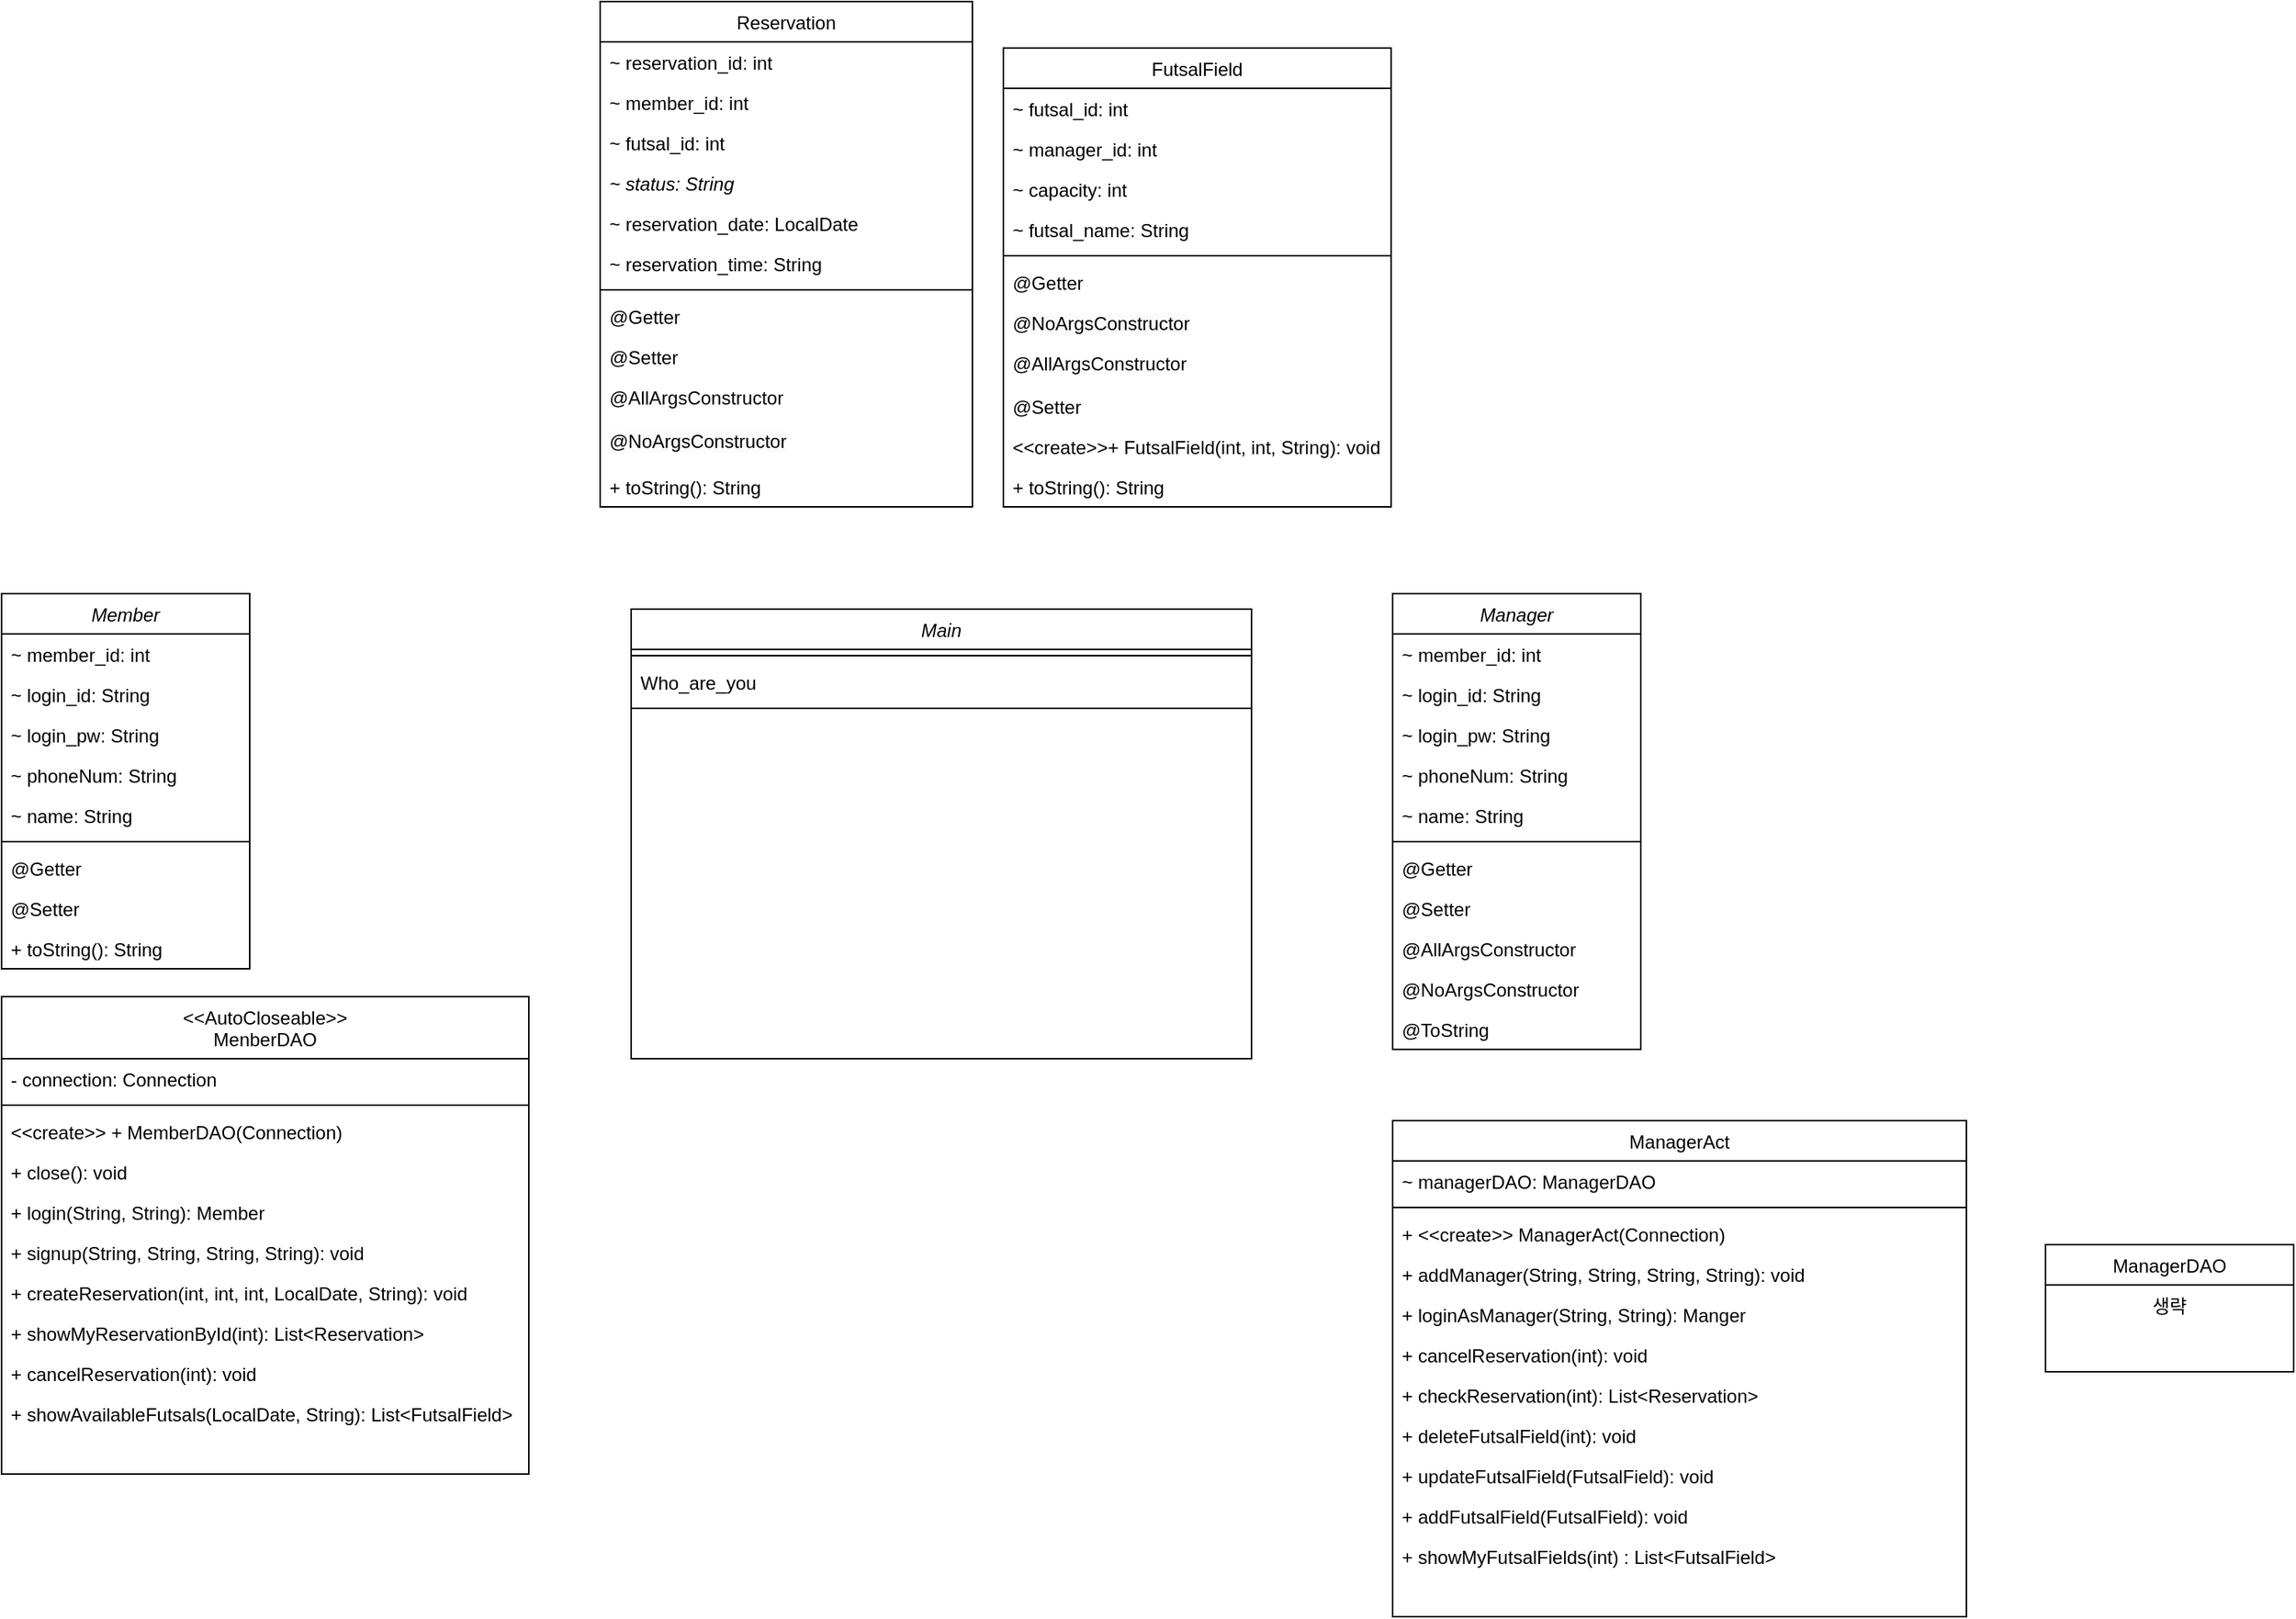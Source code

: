 <mxfile version="22.1.21" type="github" pages="2">
  <diagram id="C5RBs43oDa-KdzZeNtuy" name="Page-1">
    <mxGraphModel dx="1500" dy="773" grid="1" gridSize="10" guides="1" tooltips="1" connect="0" arrows="1" fold="1" page="1" pageScale="1" pageWidth="827" pageHeight="1169" math="0" shadow="0">
      <root>
        <mxCell id="WIyWlLk6GJQsqaUBKTNV-0" />
        <mxCell id="WIyWlLk6GJQsqaUBKTNV-1" parent="WIyWlLk6GJQsqaUBKTNV-0" />
        <mxCell id="zkfFHV4jXpPFQw0GAbJ--0" value="Member" style="swimlane;fontStyle=2;align=center;verticalAlign=top;childLayout=stackLayout;horizontal=1;startSize=26;horizontalStack=0;resizeParent=1;resizeLast=0;collapsible=1;marginBottom=0;rounded=0;shadow=0;strokeWidth=1;" parent="WIyWlLk6GJQsqaUBKTNV-1" vertex="1">
          <mxGeometry x="74" y="400" width="160" height="242" as="geometry">
            <mxRectangle x="230" y="140" width="160" height="26" as="alternateBounds" />
          </mxGeometry>
        </mxCell>
        <mxCell id="zkfFHV4jXpPFQw0GAbJ--1" value="~ member_id: int" style="text;align=left;verticalAlign=top;spacingLeft=4;spacingRight=4;overflow=hidden;rotatable=0;points=[[0,0.5],[1,0.5]];portConstraint=eastwest;" parent="zkfFHV4jXpPFQw0GAbJ--0" vertex="1">
          <mxGeometry y="26" width="160" height="26" as="geometry" />
        </mxCell>
        <mxCell id="zkfFHV4jXpPFQw0GAbJ--2" value="~ login_id: String" style="text;align=left;verticalAlign=top;spacingLeft=4;spacingRight=4;overflow=hidden;rotatable=0;points=[[0,0.5],[1,0.5]];portConstraint=eastwest;rounded=0;shadow=0;html=0;" parent="zkfFHV4jXpPFQw0GAbJ--0" vertex="1">
          <mxGeometry y="52" width="160" height="26" as="geometry" />
        </mxCell>
        <mxCell id="zkfFHV4jXpPFQw0GAbJ--3" value="~ login_pw: String" style="text;align=left;verticalAlign=top;spacingLeft=4;spacingRight=4;overflow=hidden;rotatable=0;points=[[0,0.5],[1,0.5]];portConstraint=eastwest;rounded=0;shadow=0;html=0;" parent="zkfFHV4jXpPFQw0GAbJ--0" vertex="1">
          <mxGeometry y="78" width="160" height="26" as="geometry" />
        </mxCell>
        <mxCell id="tCCNdO0n9Hg8xIvVdESa-0" value="~ phoneNum: String" style="text;align=left;verticalAlign=top;spacingLeft=4;spacingRight=4;overflow=hidden;rotatable=0;points=[[0,0.5],[1,0.5]];portConstraint=eastwest;rounded=0;shadow=0;html=0;" parent="zkfFHV4jXpPFQw0GAbJ--0" vertex="1">
          <mxGeometry y="104" width="160" height="26" as="geometry" />
        </mxCell>
        <mxCell id="tCCNdO0n9Hg8xIvVdESa-10" value="~ name: String" style="text;align=left;verticalAlign=top;spacingLeft=4;spacingRight=4;overflow=hidden;rotatable=0;points=[[0,0.5],[1,0.5]];portConstraint=eastwest;rounded=0;shadow=0;html=0;" parent="zkfFHV4jXpPFQw0GAbJ--0" vertex="1">
          <mxGeometry y="130" width="160" height="26" as="geometry" />
        </mxCell>
        <mxCell id="zkfFHV4jXpPFQw0GAbJ--4" value="" style="line;html=1;strokeWidth=1;align=left;verticalAlign=middle;spacingTop=-1;spacingLeft=3;spacingRight=3;rotatable=0;labelPosition=right;points=[];portConstraint=eastwest;" parent="zkfFHV4jXpPFQw0GAbJ--0" vertex="1">
          <mxGeometry y="156" width="160" height="8" as="geometry" />
        </mxCell>
        <mxCell id="zkfFHV4jXpPFQw0GAbJ--5" value="@Getter" style="text;align=left;verticalAlign=top;spacingLeft=4;spacingRight=4;overflow=hidden;rotatable=0;points=[[0,0.5],[1,0.5]];portConstraint=eastwest;" parent="zkfFHV4jXpPFQw0GAbJ--0" vertex="1">
          <mxGeometry y="164" width="160" height="26" as="geometry" />
        </mxCell>
        <mxCell id="tCCNdO0n9Hg8xIvVdESa-1" value="@Setter" style="text;align=left;verticalAlign=top;spacingLeft=4;spacingRight=4;overflow=hidden;rotatable=0;points=[[0,0.5],[1,0.5]];portConstraint=eastwest;" parent="zkfFHV4jXpPFQw0GAbJ--0" vertex="1">
          <mxGeometry y="190" width="160" height="26" as="geometry" />
        </mxCell>
        <mxCell id="VMm3gwzS7QjxvMIyo3Yc-40" value="+ toString(): String" style="text;align=left;verticalAlign=top;spacingLeft=4;spacingRight=4;overflow=hidden;rotatable=0;points=[[0,0.5],[1,0.5]];portConstraint=eastwest;" vertex="1" parent="zkfFHV4jXpPFQw0GAbJ--0">
          <mxGeometry y="216" width="160" height="26" as="geometry" />
        </mxCell>
        <mxCell id="zkfFHV4jXpPFQw0GAbJ--6" value="FutsalField" style="swimlane;fontStyle=0;align=center;verticalAlign=top;childLayout=stackLayout;horizontal=1;startSize=26;horizontalStack=0;resizeParent=1;resizeLast=0;collapsible=1;marginBottom=0;rounded=0;shadow=0;strokeWidth=1;" parent="WIyWlLk6GJQsqaUBKTNV-1" vertex="1">
          <mxGeometry x="720" y="48" width="250" height="296" as="geometry">
            <mxRectangle x="130" y="380" width="160" height="26" as="alternateBounds" />
          </mxGeometry>
        </mxCell>
        <mxCell id="zkfFHV4jXpPFQw0GAbJ--11" value="~ futsal_id: int" style="text;align=left;verticalAlign=top;spacingLeft=4;spacingRight=4;overflow=hidden;rotatable=0;points=[[0,0.5],[1,0.5]];portConstraint=eastwest;" parent="zkfFHV4jXpPFQw0GAbJ--6" vertex="1">
          <mxGeometry y="26" width="250" height="26" as="geometry" />
        </mxCell>
        <mxCell id="tCCNdO0n9Hg8xIvVdESa-16" value="~ manager_id: int" style="text;align=left;verticalAlign=top;spacingLeft=4;spacingRight=4;overflow=hidden;rotatable=0;points=[[0,0.5],[1,0.5]];portConstraint=eastwest;" parent="zkfFHV4jXpPFQw0GAbJ--6" vertex="1">
          <mxGeometry y="52" width="250" height="26" as="geometry" />
        </mxCell>
        <mxCell id="tCCNdO0n9Hg8xIvVdESa-17" value="~ capacity: int" style="text;align=left;verticalAlign=top;spacingLeft=4;spacingRight=4;overflow=hidden;rotatable=0;points=[[0,0.5],[1,0.5]];portConstraint=eastwest;" parent="zkfFHV4jXpPFQw0GAbJ--6" vertex="1">
          <mxGeometry y="78" width="250" height="26" as="geometry" />
        </mxCell>
        <mxCell id="tCCNdO0n9Hg8xIvVdESa-18" value="~ futsal_name: String" style="text;align=left;verticalAlign=top;spacingLeft=4;spacingRight=4;overflow=hidden;rotatable=0;points=[[0,0.5],[1,0.5]];portConstraint=eastwest;" parent="zkfFHV4jXpPFQw0GAbJ--6" vertex="1">
          <mxGeometry y="104" width="250" height="26" as="geometry" />
        </mxCell>
        <mxCell id="tCCNdO0n9Hg8xIvVdESa-19" value="" style="line;html=1;strokeWidth=1;align=left;verticalAlign=middle;spacingTop=-1;spacingLeft=3;spacingRight=3;rotatable=0;labelPosition=right;points=[];portConstraint=eastwest;" parent="zkfFHV4jXpPFQw0GAbJ--6" vertex="1">
          <mxGeometry y="130" width="250" height="8" as="geometry" />
        </mxCell>
        <mxCell id="VMm3gwzS7QjxvMIyo3Yc-3" value="@Getter" style="text;align=left;verticalAlign=top;spacingLeft=4;spacingRight=4;overflow=hidden;rotatable=0;points=[[0,0.5],[1,0.5]];portConstraint=eastwest;" vertex="1" parent="zkfFHV4jXpPFQw0GAbJ--6">
          <mxGeometry y="138" width="250" height="26" as="geometry" />
        </mxCell>
        <mxCell id="VMm3gwzS7QjxvMIyo3Yc-6" value="&lt;span style=&quot;color: rgb(0, 0, 0); font-family: Helvetica; font-size: 12px; font-style: normal; font-variant-ligatures: normal; font-variant-caps: normal; font-weight: 400; letter-spacing: normal; orphans: 2; text-align: left; text-indent: 0px; text-transform: none; widows: 2; word-spacing: 0px; -webkit-text-stroke-width: 0px; background-color: rgb(251, 251, 251); text-decoration-thickness: initial; text-decoration-style: initial; text-decoration-color: initial; float: none; display: inline !important;&quot;&gt;@NoArgsConstructor&lt;/span&gt;" style="text;whiteSpace=wrap;html=1;spacingLeft=4;spacingRight=4;" vertex="1" parent="zkfFHV4jXpPFQw0GAbJ--6">
          <mxGeometry y="164" width="250" height="26" as="geometry" />
        </mxCell>
        <mxCell id="VMm3gwzS7QjxvMIyo3Yc-5" value="@AllArgsConstructor" style="text;whiteSpace=wrap;spacingLeft=4;spacingRight=4;" vertex="1" parent="zkfFHV4jXpPFQw0GAbJ--6">
          <mxGeometry y="190" width="250" height="28" as="geometry" />
        </mxCell>
        <mxCell id="VMm3gwzS7QjxvMIyo3Yc-4" value="@Setter" style="text;align=left;verticalAlign=top;spacingLeft=4;spacingRight=4;overflow=hidden;rotatable=0;points=[[0,0.5],[1,0.5]];portConstraint=eastwest;" vertex="1" parent="zkfFHV4jXpPFQw0GAbJ--6">
          <mxGeometry y="218" width="250" height="26" as="geometry" />
        </mxCell>
        <mxCell id="VMm3gwzS7QjxvMIyo3Yc-7" value="&lt;&lt;create&gt;&gt;+ FutsalField(int, int, String): void" style="text;align=left;verticalAlign=top;spacingLeft=4;spacingRight=4;overflow=hidden;rotatable=0;points=[[0,0.5],[1,0.5]];portConstraint=eastwest;" vertex="1" parent="zkfFHV4jXpPFQw0GAbJ--6">
          <mxGeometry y="244" width="250" height="26" as="geometry" />
        </mxCell>
        <mxCell id="VMm3gwzS7QjxvMIyo3Yc-8" value="+ toString(): String" style="text;align=left;verticalAlign=top;spacingLeft=4;spacingRight=4;overflow=hidden;rotatable=0;points=[[0,0.5],[1,0.5]];portConstraint=eastwest;" vertex="1" parent="zkfFHV4jXpPFQw0GAbJ--6">
          <mxGeometry y="270" width="250" height="26" as="geometry" />
        </mxCell>
        <mxCell id="zkfFHV4jXpPFQw0GAbJ--17" value="Reservation" style="swimlane;fontStyle=0;align=center;verticalAlign=top;childLayout=stackLayout;horizontal=1;startSize=26;horizontalStack=0;resizeParent=1;resizeLast=0;collapsible=1;marginBottom=0;rounded=0;shadow=0;strokeWidth=1;" parent="WIyWlLk6GJQsqaUBKTNV-1" vertex="1">
          <mxGeometry x="460" y="18" width="240" height="326" as="geometry">
            <mxRectangle x="550" y="140" width="160" height="26" as="alternateBounds" />
          </mxGeometry>
        </mxCell>
        <mxCell id="zkfFHV4jXpPFQw0GAbJ--18" value="~ reservation_id: int" style="text;align=left;verticalAlign=top;spacingLeft=4;spacingRight=4;overflow=hidden;rotatable=0;points=[[0,0.5],[1,0.5]];portConstraint=eastwest;" parent="zkfFHV4jXpPFQw0GAbJ--17" vertex="1">
          <mxGeometry y="26" width="240" height="26" as="geometry" />
        </mxCell>
        <mxCell id="zkfFHV4jXpPFQw0GAbJ--19" value="~ member_id: int" style="text;align=left;verticalAlign=top;spacingLeft=4;spacingRight=4;overflow=hidden;rotatable=0;points=[[0,0.5],[1,0.5]];portConstraint=eastwest;rounded=0;shadow=0;html=0;" parent="zkfFHV4jXpPFQw0GAbJ--17" vertex="1">
          <mxGeometry y="52" width="240" height="26" as="geometry" />
        </mxCell>
        <mxCell id="zkfFHV4jXpPFQw0GAbJ--20" value="~ futsal_id: int" style="text;align=left;verticalAlign=top;spacingLeft=4;spacingRight=4;overflow=hidden;rotatable=0;points=[[0,0.5],[1,0.5]];portConstraint=eastwest;rounded=0;shadow=0;html=0;" parent="zkfFHV4jXpPFQw0GAbJ--17" vertex="1">
          <mxGeometry y="78" width="240" height="26" as="geometry" />
        </mxCell>
        <mxCell id="zkfFHV4jXpPFQw0GAbJ--21" value="~ status: String " style="text;align=left;verticalAlign=top;spacingLeft=4;spacingRight=4;overflow=hidden;rotatable=0;points=[[0,0.5],[1,0.5]];portConstraint=eastwest;rounded=0;shadow=0;html=0;fontStyle=2" parent="zkfFHV4jXpPFQw0GAbJ--17" vertex="1">
          <mxGeometry y="104" width="240" height="26" as="geometry" />
        </mxCell>
        <mxCell id="tCCNdO0n9Hg8xIvVdESa-13" value="~ reservation_date: LocalDate" style="text;align=left;verticalAlign=top;spacingLeft=4;spacingRight=4;overflow=hidden;rotatable=0;points=[[0,0.5],[1,0.5]];portConstraint=eastwest;rounded=0;shadow=0;html=0;" parent="zkfFHV4jXpPFQw0GAbJ--17" vertex="1">
          <mxGeometry y="130" width="240" height="26" as="geometry" />
        </mxCell>
        <mxCell id="tCCNdO0n9Hg8xIvVdESa-14" value="~ reservation_time: String" style="text;align=left;verticalAlign=top;spacingLeft=4;spacingRight=4;overflow=hidden;rotatable=0;points=[[0,0.5],[1,0.5]];portConstraint=eastwest;rounded=0;shadow=0;html=0;" parent="zkfFHV4jXpPFQw0GAbJ--17" vertex="1">
          <mxGeometry y="156" width="240" height="26" as="geometry" />
        </mxCell>
        <mxCell id="zkfFHV4jXpPFQw0GAbJ--23" value="" style="line;html=1;strokeWidth=1;align=left;verticalAlign=middle;spacingTop=-1;spacingLeft=3;spacingRight=3;rotatable=0;labelPosition=right;points=[];portConstraint=eastwest;" parent="zkfFHV4jXpPFQw0GAbJ--17" vertex="1">
          <mxGeometry y="182" width="240" height="8" as="geometry" />
        </mxCell>
        <mxCell id="zkfFHV4jXpPFQw0GAbJ--24" value="@Getter" style="text;align=left;verticalAlign=top;spacingLeft=4;spacingRight=4;overflow=hidden;rotatable=0;points=[[0,0.5],[1,0.5]];portConstraint=eastwest;" parent="zkfFHV4jXpPFQw0GAbJ--17" vertex="1">
          <mxGeometry y="190" width="240" height="26" as="geometry" />
        </mxCell>
        <mxCell id="zkfFHV4jXpPFQw0GAbJ--25" value="@Setter" style="text;align=left;verticalAlign=top;spacingLeft=4;spacingRight=4;overflow=hidden;rotatable=0;points=[[0,0.5],[1,0.5]];portConstraint=eastwest;" parent="zkfFHV4jXpPFQw0GAbJ--17" vertex="1">
          <mxGeometry y="216" width="240" height="26" as="geometry" />
        </mxCell>
        <mxCell id="VMm3gwzS7QjxvMIyo3Yc-1" value="@AllArgsConstructor" style="text;whiteSpace=wrap;spacingLeft=4;spacingRight=4;" vertex="1" parent="zkfFHV4jXpPFQw0GAbJ--17">
          <mxGeometry y="242" width="240" height="28" as="geometry" />
        </mxCell>
        <mxCell id="VMm3gwzS7QjxvMIyo3Yc-2" value="&lt;span style=&quot;color: rgb(0, 0, 0); font-family: Helvetica; font-size: 12px; font-style: normal; font-variant-ligatures: normal; font-variant-caps: normal; font-weight: 400; letter-spacing: normal; orphans: 2; text-align: left; text-indent: 0px; text-transform: none; widows: 2; word-spacing: 0px; -webkit-text-stroke-width: 0px; background-color: rgb(251, 251, 251); text-decoration-thickness: initial; text-decoration-style: initial; text-decoration-color: initial; float: none; display: inline !important;&quot;&gt;@NoArgsConstructor&lt;/span&gt;" style="text;whiteSpace=wrap;html=1;spacingLeft=4;spacingRight=4;" vertex="1" parent="zkfFHV4jXpPFQw0GAbJ--17">
          <mxGeometry y="270" width="240" height="30" as="geometry" />
        </mxCell>
        <mxCell id="VMm3gwzS7QjxvMIyo3Yc-12" value="+ toString(): String" style="text;align=left;verticalAlign=top;spacingLeft=4;spacingRight=4;overflow=hidden;rotatable=0;points=[[0,0.5],[1,0.5]];portConstraint=eastwest;" vertex="1" parent="zkfFHV4jXpPFQw0GAbJ--17">
          <mxGeometry y="300" width="240" height="26" as="geometry" />
        </mxCell>
        <mxCell id="tCCNdO0n9Hg8xIvVdESa-2" value="Manager" style="swimlane;fontStyle=2;align=center;verticalAlign=top;childLayout=stackLayout;horizontal=1;startSize=26;horizontalStack=0;resizeParent=1;resizeLast=0;collapsible=1;marginBottom=0;rounded=0;shadow=0;strokeWidth=1;" parent="WIyWlLk6GJQsqaUBKTNV-1" vertex="1">
          <mxGeometry x="971" y="400" width="160" height="294" as="geometry">
            <mxRectangle x="230" y="140" width="160" height="26" as="alternateBounds" />
          </mxGeometry>
        </mxCell>
        <mxCell id="tCCNdO0n9Hg8xIvVdESa-3" value="~ member_id: int" style="text;align=left;verticalAlign=top;spacingLeft=4;spacingRight=4;overflow=hidden;rotatable=0;points=[[0,0.5],[1,0.5]];portConstraint=eastwest;" parent="tCCNdO0n9Hg8xIvVdESa-2" vertex="1">
          <mxGeometry y="26" width="160" height="26" as="geometry" />
        </mxCell>
        <mxCell id="tCCNdO0n9Hg8xIvVdESa-4" value="~ login_id: String" style="text;align=left;verticalAlign=top;spacingLeft=4;spacingRight=4;overflow=hidden;rotatable=0;points=[[0,0.5],[1,0.5]];portConstraint=eastwest;rounded=0;shadow=0;html=0;" parent="tCCNdO0n9Hg8xIvVdESa-2" vertex="1">
          <mxGeometry y="52" width="160" height="26" as="geometry" />
        </mxCell>
        <mxCell id="tCCNdO0n9Hg8xIvVdESa-5" value="~ login_pw: String" style="text;align=left;verticalAlign=top;spacingLeft=4;spacingRight=4;overflow=hidden;rotatable=0;points=[[0,0.5],[1,0.5]];portConstraint=eastwest;rounded=0;shadow=0;html=0;" parent="tCCNdO0n9Hg8xIvVdESa-2" vertex="1">
          <mxGeometry y="78" width="160" height="26" as="geometry" />
        </mxCell>
        <mxCell id="tCCNdO0n9Hg8xIvVdESa-6" value="~ phoneNum: String" style="text;align=left;verticalAlign=top;spacingLeft=4;spacingRight=4;overflow=hidden;rotatable=0;points=[[0,0.5],[1,0.5]];portConstraint=eastwest;rounded=0;shadow=0;html=0;" parent="tCCNdO0n9Hg8xIvVdESa-2" vertex="1">
          <mxGeometry y="104" width="160" height="26" as="geometry" />
        </mxCell>
        <mxCell id="tCCNdO0n9Hg8xIvVdESa-11" value="~ name: String" style="text;align=left;verticalAlign=top;spacingLeft=4;spacingRight=4;overflow=hidden;rotatable=0;points=[[0,0.5],[1,0.5]];portConstraint=eastwest;rounded=0;shadow=0;html=0;" parent="tCCNdO0n9Hg8xIvVdESa-2" vertex="1">
          <mxGeometry y="130" width="160" height="26" as="geometry" />
        </mxCell>
        <mxCell id="tCCNdO0n9Hg8xIvVdESa-7" value="" style="line;html=1;strokeWidth=1;align=left;verticalAlign=middle;spacingTop=-1;spacingLeft=3;spacingRight=3;rotatable=0;labelPosition=right;points=[];portConstraint=eastwest;" parent="tCCNdO0n9Hg8xIvVdESa-2" vertex="1">
          <mxGeometry y="156" width="160" height="8" as="geometry" />
        </mxCell>
        <mxCell id="tCCNdO0n9Hg8xIvVdESa-8" value="@Getter" style="text;align=left;verticalAlign=top;spacingLeft=4;spacingRight=4;overflow=hidden;rotatable=0;points=[[0,0.5],[1,0.5]];portConstraint=eastwest;" parent="tCCNdO0n9Hg8xIvVdESa-2" vertex="1">
          <mxGeometry y="164" width="160" height="26" as="geometry" />
        </mxCell>
        <mxCell id="tCCNdO0n9Hg8xIvVdESa-9" value="@Setter" style="text;align=left;verticalAlign=top;spacingLeft=4;spacingRight=4;overflow=hidden;rotatable=0;points=[[0,0.5],[1,0.5]];portConstraint=eastwest;" parent="tCCNdO0n9Hg8xIvVdESa-2" vertex="1">
          <mxGeometry y="190" width="160" height="26" as="geometry" />
        </mxCell>
        <mxCell id="VMm3gwzS7QjxvMIyo3Yc-9" value="@AllArgsConstructor" style="text;align=left;verticalAlign=top;spacingLeft=4;spacingRight=4;overflow=hidden;rotatable=0;points=[[0,0.5],[1,0.5]];portConstraint=eastwest;" vertex="1" parent="tCCNdO0n9Hg8xIvVdESa-2">
          <mxGeometry y="216" width="160" height="26" as="geometry" />
        </mxCell>
        <mxCell id="VMm3gwzS7QjxvMIyo3Yc-10" value="@NoArgsConstructor" style="text;align=left;verticalAlign=top;spacingLeft=4;spacingRight=4;overflow=hidden;rotatable=0;points=[[0,0.5],[1,0.5]];portConstraint=eastwest;" vertex="1" parent="tCCNdO0n9Hg8xIvVdESa-2">
          <mxGeometry y="242" width="160" height="26" as="geometry" />
        </mxCell>
        <mxCell id="VMm3gwzS7QjxvMIyo3Yc-11" value="@ToString" style="text;align=left;verticalAlign=top;spacingLeft=4;spacingRight=4;overflow=hidden;rotatable=0;points=[[0,0.5],[1,0.5]];portConstraint=eastwest;" vertex="1" parent="tCCNdO0n9Hg8xIvVdESa-2">
          <mxGeometry y="268" width="160" height="26" as="geometry" />
        </mxCell>
        <mxCell id="tCCNdO0n9Hg8xIvVdESa-20" value="Main" style="swimlane;fontStyle=2;align=center;verticalAlign=top;childLayout=stackLayout;horizontal=1;startSize=26;horizontalStack=0;resizeParent=1;resizeLast=0;collapsible=1;marginBottom=0;rounded=0;shadow=0;strokeWidth=1;" parent="WIyWlLk6GJQsqaUBKTNV-1" vertex="1">
          <mxGeometry x="480" y="410" width="400" height="290" as="geometry">
            <mxRectangle x="230" y="140" width="160" height="26" as="alternateBounds" />
          </mxGeometry>
        </mxCell>
        <mxCell id="tCCNdO0n9Hg8xIvVdESa-26" value="" style="line;html=1;strokeWidth=1;align=left;verticalAlign=middle;spacingTop=-1;spacingLeft=3;spacingRight=3;rotatable=0;labelPosition=right;points=[];portConstraint=eastwest;" parent="tCCNdO0n9Hg8xIvVdESa-20" vertex="1">
          <mxGeometry y="26" width="400" height="8" as="geometry" />
        </mxCell>
        <mxCell id="tCCNdO0n9Hg8xIvVdESa-27" value="Who_are_you" style="text;align=left;verticalAlign=top;spacingLeft=4;spacingRight=4;overflow=hidden;rotatable=0;points=[[0,0.5],[1,0.5]];portConstraint=eastwest;" parent="tCCNdO0n9Hg8xIvVdESa-20" vertex="1">
          <mxGeometry y="34" width="400" height="26" as="geometry" />
        </mxCell>
        <mxCell id="tCCNdO0n9Hg8xIvVdESa-51" value="" style="line;html=1;strokeWidth=1;align=left;verticalAlign=middle;spacingTop=-1;spacingLeft=3;spacingRight=3;rotatable=0;labelPosition=right;points=[];portConstraint=eastwest;" parent="tCCNdO0n9Hg8xIvVdESa-20" vertex="1">
          <mxGeometry y="60" width="400" height="8" as="geometry" />
        </mxCell>
        <mxCell id="tCCNdO0n9Hg8xIvVdESa-52" value="ManagerDAO" style="swimlane;fontStyle=0;align=center;verticalAlign=top;childLayout=stackLayout;horizontal=1;startSize=26;horizontalStack=0;resizeParent=1;resizeLast=0;collapsible=1;marginBottom=0;rounded=0;shadow=0;strokeWidth=1;" parent="WIyWlLk6GJQsqaUBKTNV-1" vertex="1">
          <mxGeometry x="1392" y="820" width="160" height="82" as="geometry">
            <mxRectangle x="130" y="380" width="160" height="26" as="alternateBounds" />
          </mxGeometry>
        </mxCell>
        <mxCell id="VMm3gwzS7QjxvMIyo3Yc-42" value="생략" style="text;align=center;verticalAlign=top;spacingLeft=4;spacingRight=4;overflow=hidden;rotatable=0;points=[[0,0.5],[1,0.5]];portConstraint=eastwest;" vertex="1" parent="tCCNdO0n9Hg8xIvVdESa-52">
          <mxGeometry y="26" width="160" height="26" as="geometry" />
        </mxCell>
        <mxCell id="tCCNdO0n9Hg8xIvVdESa-62" value="ManagerAct" style="swimlane;fontStyle=0;align=center;verticalAlign=top;childLayout=stackLayout;horizontal=1;startSize=26;horizontalStack=0;resizeParent=1;resizeLast=0;collapsible=1;marginBottom=0;rounded=0;shadow=0;strokeWidth=1;" parent="WIyWlLk6GJQsqaUBKTNV-1" vertex="1">
          <mxGeometry x="971" y="740" width="370" height="320" as="geometry">
            <mxRectangle x="130" y="380" width="160" height="26" as="alternateBounds" />
          </mxGeometry>
        </mxCell>
        <mxCell id="0nunxeRC1LKXCSpYbERI-6" value="~ managerDAO: ManagerDAO" style="text;align=left;verticalAlign=top;spacingLeft=4;spacingRight=4;overflow=hidden;rotatable=0;points=[[0,0.5],[1,0.5]];portConstraint=eastwest;" parent="tCCNdO0n9Hg8xIvVdESa-62" vertex="1">
          <mxGeometry y="26" width="370" height="26" as="geometry" />
        </mxCell>
        <mxCell id="0nunxeRC1LKXCSpYbERI-5" value="" style="line;html=1;strokeWidth=1;align=left;verticalAlign=middle;spacingTop=-1;spacingLeft=3;spacingRight=3;rotatable=0;labelPosition=right;points=[];portConstraint=eastwest;" parent="tCCNdO0n9Hg8xIvVdESa-62" vertex="1">
          <mxGeometry y="52" width="370" height="8" as="geometry" />
        </mxCell>
        <mxCell id="VMm3gwzS7QjxvMIyo3Yc-43" value="+ &lt;&lt;create&gt;&gt; ManagerAct(Connection)" style="text;align=left;verticalAlign=top;spacingLeft=4;spacingRight=4;overflow=hidden;rotatable=0;points=[[0,0.5],[1,0.5]];portConstraint=eastwest;" vertex="1" parent="tCCNdO0n9Hg8xIvVdESa-62">
          <mxGeometry y="60" width="370" height="26" as="geometry" />
        </mxCell>
        <mxCell id="0nunxeRC1LKXCSpYbERI-0" value="+ addManager(String, String, String, String): void" style="text;align=left;verticalAlign=top;spacingLeft=4;spacingRight=4;overflow=hidden;rotatable=0;points=[[0,0.5],[1,0.5]];portConstraint=eastwest;" parent="tCCNdO0n9Hg8xIvVdESa-62" vertex="1">
          <mxGeometry y="86" width="370" height="26" as="geometry" />
        </mxCell>
        <mxCell id="tCCNdO0n9Hg8xIvVdESa-70" value="+ loginAsManager(String, String): Manger" style="text;align=left;verticalAlign=top;spacingLeft=4;spacingRight=4;overflow=hidden;rotatable=0;points=[[0,0.5],[1,0.5]];portConstraint=eastwest;" parent="tCCNdO0n9Hg8xIvVdESa-62" vertex="1">
          <mxGeometry y="112" width="370" height="26" as="geometry" />
        </mxCell>
        <mxCell id="tCCNdO0n9Hg8xIvVdESa-76" value="+ cancelReservation(int): void" style="text;align=left;verticalAlign=top;spacingLeft=4;spacingRight=4;overflow=hidden;rotatable=0;points=[[0,0.5],[1,0.5]];portConstraint=eastwest;" parent="tCCNdO0n9Hg8xIvVdESa-62" vertex="1">
          <mxGeometry y="138" width="370" height="26" as="geometry" />
        </mxCell>
        <mxCell id="tCCNdO0n9Hg8xIvVdESa-75" value="+ checkReservation(int): List&lt;Reservation&gt;" style="text;align=left;verticalAlign=top;spacingLeft=4;spacingRight=4;overflow=hidden;rotatable=0;points=[[0,0.5],[1,0.5]];portConstraint=eastwest;" parent="tCCNdO0n9Hg8xIvVdESa-62" vertex="1">
          <mxGeometry y="164" width="370" height="26" as="geometry" />
        </mxCell>
        <mxCell id="tCCNdO0n9Hg8xIvVdESa-74" value="+ deleteFutsalField(int): void" style="text;align=left;verticalAlign=top;spacingLeft=4;spacingRight=4;overflow=hidden;rotatable=0;points=[[0,0.5],[1,0.5]];portConstraint=eastwest;" parent="tCCNdO0n9Hg8xIvVdESa-62" vertex="1">
          <mxGeometry y="190" width="370" height="26" as="geometry" />
        </mxCell>
        <mxCell id="tCCNdO0n9Hg8xIvVdESa-73" value="+ updateFutsalField(FutsalField): void" style="text;align=left;verticalAlign=top;spacingLeft=4;spacingRight=4;overflow=hidden;rotatable=0;points=[[0,0.5],[1,0.5]];portConstraint=eastwest;" parent="tCCNdO0n9Hg8xIvVdESa-62" vertex="1">
          <mxGeometry y="216" width="370" height="26" as="geometry" />
        </mxCell>
        <mxCell id="tCCNdO0n9Hg8xIvVdESa-72" value="+ addFutsalField(FutsalField): void" style="text;align=left;verticalAlign=top;spacingLeft=4;spacingRight=4;overflow=hidden;rotatable=0;points=[[0,0.5],[1,0.5]];portConstraint=eastwest;" parent="tCCNdO0n9Hg8xIvVdESa-62" vertex="1">
          <mxGeometry y="242" width="370" height="26" as="geometry" />
        </mxCell>
        <mxCell id="tCCNdO0n9Hg8xIvVdESa-71" value="+ showMyFutsalFields(int) : List&lt;FutsalField&gt;" style="text;align=left;verticalAlign=top;spacingLeft=4;spacingRight=4;overflow=hidden;rotatable=0;points=[[0,0.5],[1,0.5]];portConstraint=eastwest;" parent="tCCNdO0n9Hg8xIvVdESa-62" vertex="1">
          <mxGeometry y="268" width="370" height="26" as="geometry" />
        </mxCell>
        <mxCell id="tCCNdO0n9Hg8xIvVdESa-77" value="&lt;&lt;AutoCloseable&gt;&gt;&#xa;MenberDAO" style="swimlane;fontStyle=0;align=center;verticalAlign=top;childLayout=stackLayout;horizontal=1;startSize=40;horizontalStack=0;resizeParent=1;resizeLast=0;collapsible=1;marginBottom=0;rounded=0;shadow=0;strokeWidth=1;spacingBottom=0;" parent="WIyWlLk6GJQsqaUBKTNV-1" vertex="1">
          <mxGeometry x="74" y="660" width="340" height="308" as="geometry">
            <mxRectangle x="130" y="380" width="160" height="26" as="alternateBounds" />
          </mxGeometry>
        </mxCell>
        <mxCell id="0nunxeRC1LKXCSpYbERI-7" value="- connection: Connection" style="text;align=left;verticalAlign=top;spacingLeft=4;spacingRight=4;overflow=hidden;rotatable=0;points=[[0,0.5],[1,0.5]];portConstraint=eastwest;" parent="tCCNdO0n9Hg8xIvVdESa-77" vertex="1">
          <mxGeometry y="40" width="340" height="26" as="geometry" />
        </mxCell>
        <mxCell id="0nunxeRC1LKXCSpYbERI-8" value="" style="line;html=1;strokeWidth=1;align=left;verticalAlign=middle;spacingTop=-1;spacingLeft=3;spacingRight=3;rotatable=0;labelPosition=right;points=[];portConstraint=eastwest;" parent="tCCNdO0n9Hg8xIvVdESa-77" vertex="1">
          <mxGeometry y="66" width="340" height="8" as="geometry" />
        </mxCell>
        <mxCell id="VMm3gwzS7QjxvMIyo3Yc-38" value="&lt;&lt;create&gt;&gt; + MemberDAO(Connection)" style="text;align=left;verticalAlign=top;spacingLeft=4;spacingRight=4;overflow=hidden;rotatable=0;points=[[0,0.5],[1,0.5]];portConstraint=eastwest;" vertex="1" parent="tCCNdO0n9Hg8xIvVdESa-77">
          <mxGeometry y="74" width="340" height="26" as="geometry" />
        </mxCell>
        <mxCell id="VMm3gwzS7QjxvMIyo3Yc-39" value="+ close(): void" style="text;align=left;verticalAlign=top;spacingLeft=4;spacingRight=4;overflow=hidden;rotatable=0;points=[[0,0.5],[1,0.5]];portConstraint=eastwest;" vertex="1" parent="tCCNdO0n9Hg8xIvVdESa-77">
          <mxGeometry y="100" width="340" height="26" as="geometry" />
        </mxCell>
        <mxCell id="tCCNdO0n9Hg8xIvVdESa-85" value="+ login(String, String): Member" style="text;align=left;verticalAlign=top;spacingLeft=4;spacingRight=4;overflow=hidden;rotatable=0;points=[[0,0.5],[1,0.5]];portConstraint=eastwest;" parent="tCCNdO0n9Hg8xIvVdESa-77" vertex="1">
          <mxGeometry y="126" width="340" height="26" as="geometry" />
        </mxCell>
        <mxCell id="0nunxeRC1LKXCSpYbERI-11" value="+ signup(String, String, String, String): void" style="text;align=left;verticalAlign=top;spacingLeft=4;spacingRight=4;overflow=hidden;rotatable=0;points=[[0,0.5],[1,0.5]];portConstraint=eastwest;" parent="tCCNdO0n9Hg8xIvVdESa-77" vertex="1">
          <mxGeometry y="152" width="340" height="26" as="geometry" />
        </mxCell>
        <mxCell id="tCCNdO0n9Hg8xIvVdESa-88" value="+ createReservation(int, int, int, LocalDate, String): void" style="text;align=left;verticalAlign=top;spacingLeft=4;spacingRight=4;overflow=hidden;rotatable=0;points=[[0,0.5],[1,0.5]];portConstraint=eastwest;" parent="tCCNdO0n9Hg8xIvVdESa-77" vertex="1">
          <mxGeometry y="178" width="340" height="26" as="geometry" />
        </mxCell>
        <mxCell id="tCCNdO0n9Hg8xIvVdESa-89" value="+ showMyReservationById(int): List&lt;Reservation&gt;" style="text;align=left;verticalAlign=top;spacingLeft=4;spacingRight=4;overflow=hidden;rotatable=0;points=[[0,0.5],[1,0.5]];portConstraint=eastwest;" parent="tCCNdO0n9Hg8xIvVdESa-77" vertex="1">
          <mxGeometry y="204" width="340" height="26" as="geometry" />
        </mxCell>
        <mxCell id="0nunxeRC1LKXCSpYbERI-12" value="+ cancelReservation(int): void" style="text;align=left;verticalAlign=top;spacingLeft=4;spacingRight=4;overflow=hidden;rotatable=0;points=[[0,0.5],[1,0.5]];portConstraint=eastwest;" parent="tCCNdO0n9Hg8xIvVdESa-77" vertex="1">
          <mxGeometry y="230" width="340" height="26" as="geometry" />
        </mxCell>
        <mxCell id="tCCNdO0n9Hg8xIvVdESa-86" value="+ showAvailableFutsals(LocalDate, String): List&lt;FutsalField&gt;" style="text;align=left;verticalAlign=top;spacingLeft=4;spacingRight=4;overflow=hidden;rotatable=0;points=[[0,0.5],[1,0.5]];portConstraint=eastwest;" parent="tCCNdO0n9Hg8xIvVdESa-77" vertex="1">
          <mxGeometry y="256" width="340" height="26" as="geometry" />
        </mxCell>
      </root>
    </mxGraphModel>
  </diagram>
  <diagram id="CgXxHx0CzRWmI2OiuM8o" name="페이지-2">
    <mxGraphModel dx="393" dy="533" grid="1" gridSize="10" guides="1" tooltips="1" connect="1" arrows="1" fold="1" page="1" pageScale="1" pageWidth="827" pageHeight="1169" math="0" shadow="0">
      <root>
        <mxCell id="0" />
        <mxCell id="1" parent="0" />
      </root>
    </mxGraphModel>
  </diagram>
</mxfile>
